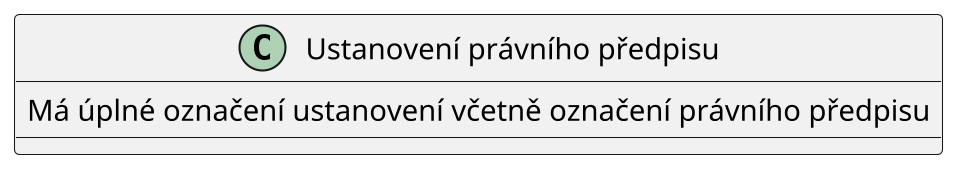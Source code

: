 @startuml
set namespaceSeparator none
skinparam dpi 200
class "Ustanovení právního předpisu" {
  Má úplné označení ustanovení včetně označení právního předpisu
}

@enduml
